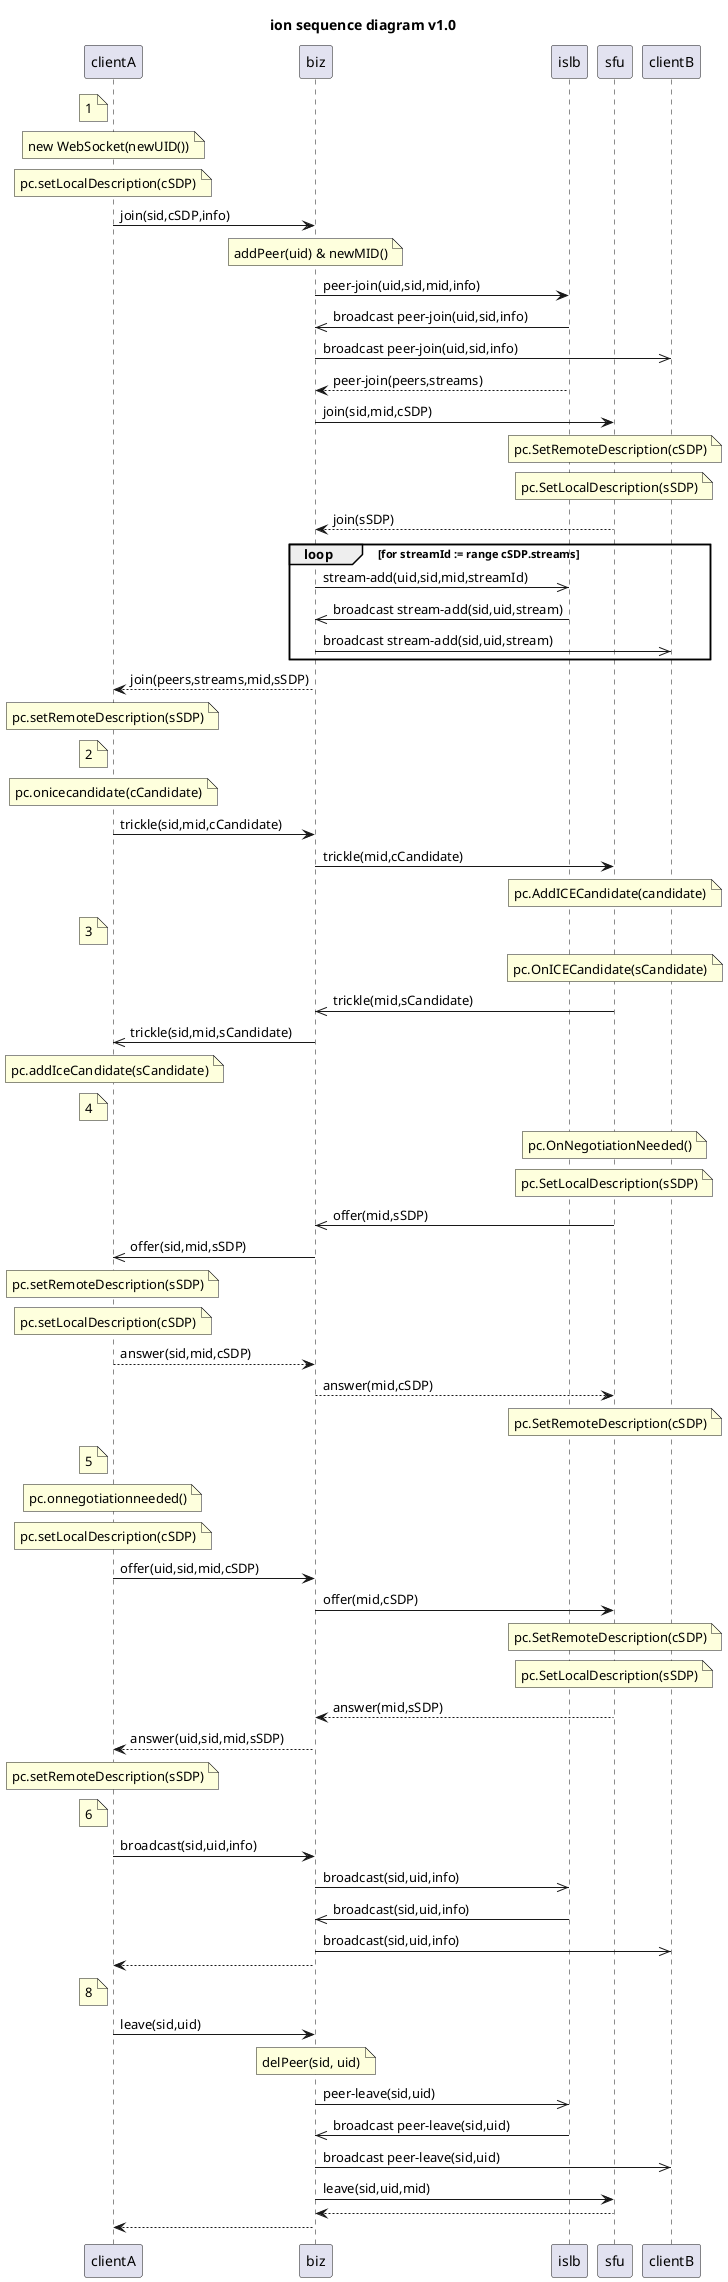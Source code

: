 
@startuml ion-sequence

Title: ion sequence diagram v1.0

participant clientA
participant biz
participant islb
participant sfu
participant clientB

Note left of clientA: 1
Note over clientA: new WebSocket(newUID()) 
Note over clientA: pc.setLocalDescription(cSDP)
clientA->biz: join(sid,cSDP,info)
Note over biz: addPeer(uid) & newMID()
biz->islb: peer-join(uid,sid,mid,info)
islb->>biz: broadcast peer-join(uid,sid,info)
biz->>clientB: broadcast peer-join(uid,sid,info)
islb-->biz: peer-join(peers,streams)
biz->sfu: join(sid,mid,cSDP)
Note over sfu: pc.SetRemoteDescription(cSDP)
Note over sfu: pc.SetLocalDescription(sSDP)
sfu-->biz: join(sSDP)
loop for streamId := range cSDP.streams
    biz->>islb: stream-add(uid,sid,mid,streamId)
    islb->>biz: broadcast stream-add(sid,uid,stream)
    biz->>clientB: broadcast stream-add(sid,uid,stream)
end
biz-->clientA: join(peers,streams,mid,sSDP)
Note over clientA: pc.setRemoteDescription(sSDP)

Note left of clientA: 2
Note over clientA: pc.onicecandidate(cCandidate)
clientA->biz: trickle(sid,mid,cCandidate)
biz->sfu: trickle(mid,cCandidate)
Note over sfu: pc.AddICECandidate(candidate)

Note left of clientA: 3
Note over sfu: pc.OnICECandidate(sCandidate)
sfu->>biz: trickle(mid,sCandidate)
biz->>clientA: trickle(sid,mid,sCandidate)
Note over clientA: pc.addIceCandidate(sCandidate)

Note left of clientA: 4
Note over sfu: pc.OnNegotiationNeeded()
Note over sfu: pc.SetLocalDescription(sSDP)
sfu->>biz: offer(mid,sSDP)
biz->>clientA: offer(sid,mid,sSDP)
Note over clientA: pc.setRemoteDescription(sSDP)
Note over clientA: pc.setLocalDescription(cSDP)
clientA-->biz: answer(sid,mid,cSDP)
biz-->sfu: answer(mid,cSDP)
Note over sfu: pc.SetRemoteDescription(cSDP)

Note left of clientA: 5
Note over clientA: pc.onnegotiationneeded()
Note over clientA: pc.setLocalDescription(cSDP)
clientA->biz: offer(uid,sid,mid,cSDP)
biz->sfu: offer(mid,cSDP)
Note over sfu: pc.SetRemoteDescription(cSDP)
Note over sfu: pc.SetLocalDescription(sSDP)
sfu-->biz: answer(mid,sSDP)
biz-->clientA: answer(uid,sid,mid,sSDP)
Note over clientA: pc.setRemoteDescription(sSDP)

Note left of clientA: 6
clientA->biz: broadcast(sid,uid,info)
biz->>islb: broadcast(sid,uid,info)
islb->>biz: broadcast(sid,uid,info)
biz->>clientB: broadcast(sid,uid,info)
biz-->clientA:

Note left of clientA: 8
clientA->biz: leave(sid,uid)
Note over biz: delPeer(sid, uid)
biz->>islb: peer-leave(sid,uid)
islb->>biz: broadcast peer-leave(sid,uid)
biz->>clientB: broadcast peer-leave(sid,uid)
biz->sfu: leave(sid,uid,mid)
sfu-->biz:
biz-->clientA:

@enduml